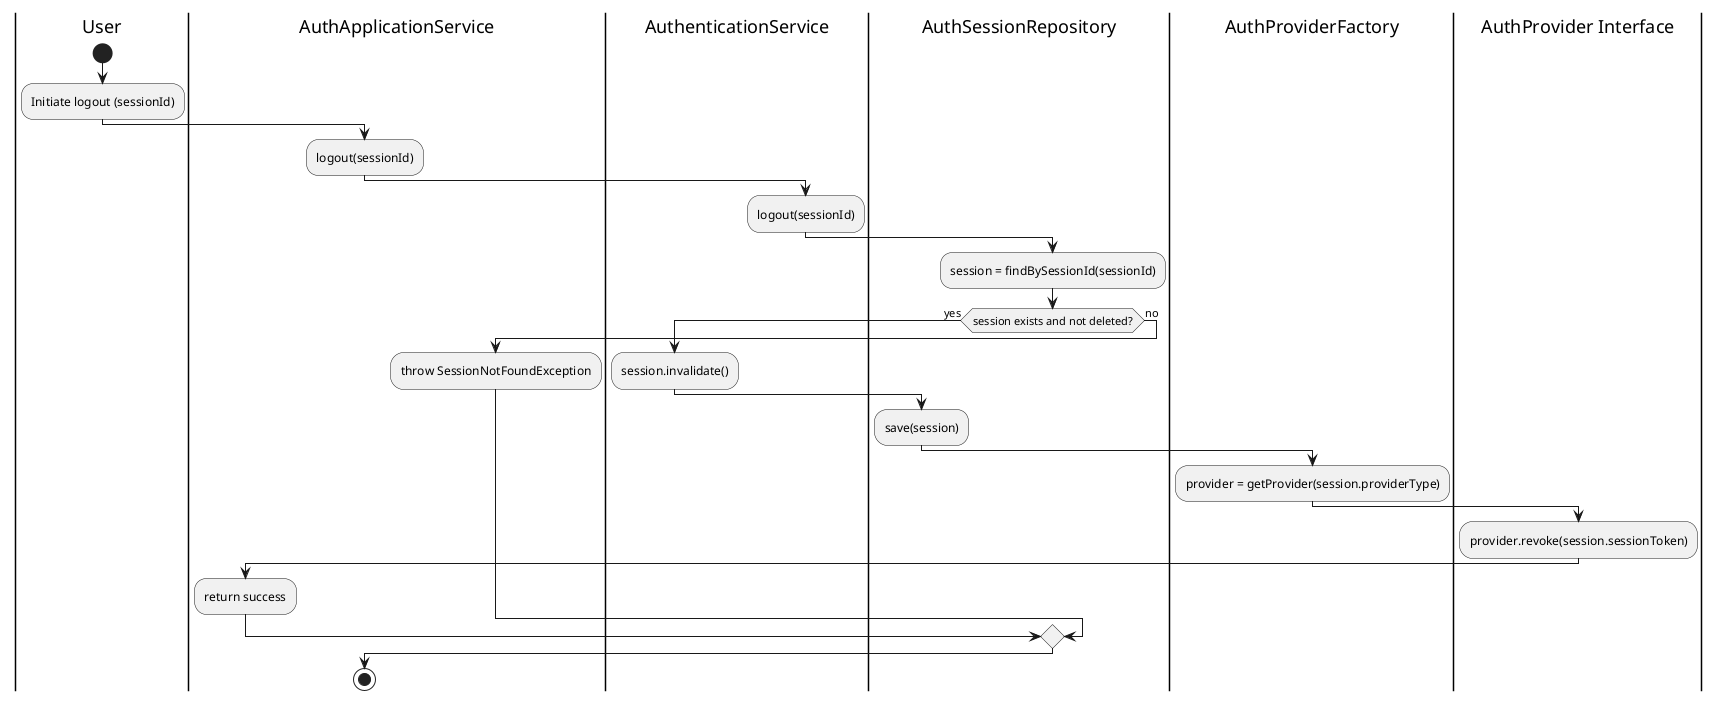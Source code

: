 @startuml ExtendedAuthenticationLogoutFlow
|User|
start
:Initiate logout (sessionId);
|AuthApplicationService|
:logout(sessionId);
|AuthenticationService|
:logout(sessionId);
|AuthSessionRepository|
:session = findBySessionId(sessionId);
if (session exists and not deleted?) then (yes)
  |AuthenticationService|
  :session.invalidate();
  |AuthSessionRepository|
  :save(session);
  |AuthProviderFactory|
  :provider = getProvider(session.providerType);
  |AuthProvider Interface|
  :provider.revoke(session.sessionToken);
  |AuthApplicationService|
  :return success;
else (no)
  |AuthApplicationService|
  :throw SessionNotFoundException;
endif
stop
@enduml
